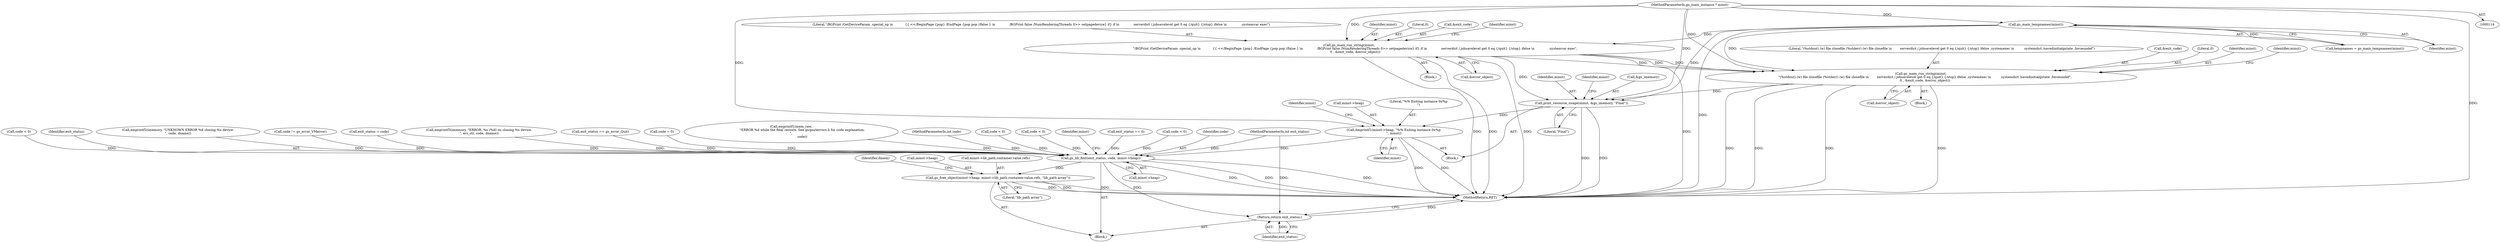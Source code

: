 digraph "0_ghostscript_241d91112771a6104de10b3948c3f350d6690c1d@API" {
"1000144" [label="(Call,gs_main_run_string(minst,\n            \"/BGPrint /GetDeviceParam .special_op \\n            {{ <</BeginPage {pop} /EndPage {pop pop //false } \\n              /BGPrint false /NumRenderingThreads 0>> setpagedevice} if} if \\n              serverdict /.jobsavelevel get 0 eq {/quit} {/stop} ifelse \\n              .systemvar exec\",\n            0 , &exit_code, &error_object))"];
"1000133" [label="(Call,gs_main_tempnames(minst))"];
"1000115" [label="(MethodParameterIn,gs_main_instance * minst)"];
"1000363" [label="(Call,gs_main_run_string(minst,\n        \"(%stdout) (w) file closefile (%stderr) (w) file closefile \\n        serverdict /.jobsavelevel get 0 eq {/quit} {/stop} ifelse .systemexec \\n          systemdict /savedinitialgstate .forceundef\",\n        0 , &exit_code, &error_object))"];
"1000384" [label="(Call,print_resource_usage(minst, &gs_imemory, \"Final\"))"];
"1000389" [label="(Call,dmprintf1(minst->heap, \"%% Exiting instance 0x%p\n\", minst))"];
"1000539" [label="(Call,gs_lib_finit(exit_status, code, minst->heap))"];
"1000545" [label="(Call,gs_free_object(minst->heap, minst->lib_path.container.value.refs, \"lib_path array\"))"];
"1000562" [label="(Return,return exit_status;)"];
"1000561" [label="(Identifier,dmem)"];
"1000365" [label="(Literal,\"(%stdout) (w) file closefile (%stderr) (w) file closefile \\n        serverdict /.jobsavelevel get 0 eq {/quit} {/stop} ifelse .systemexec \\n          systemdict /savedinitialgstate .forceundef\")"];
"1000116" [label="(MethodParameterIn,int exit_status)"];
"1000542" [label="(Call,minst->heap)"];
"1000268" [label="(Call,code < 0)"];
"1000385" [label="(Identifier,minst)"];
"1000558" [label="(Literal,\"lib_path array\")"];
"1000391" [label="(Identifier,minst)"];
"1000117" [label="(MethodParameterIn,int code)"];
"1000563" [label="(Identifier,exit_status)"];
"1000394" [label="(Identifier,minst)"];
"1000539" [label="(Call,gs_lib_finit(exit_status, code, minst->heap))"];
"1000145" [label="(Identifier,minst)"];
"1000179" [label="(Call,code < 0)"];
"1000303" [label="(Call,code < 0)"];
"1000547" [label="(Identifier,minst)"];
"1000545" [label="(Call,gs_free_object(minst->heap, minst->lib_path.container.value.refs, \"lib_path array\"))"];
"1000115" [label="(MethodParameterIn,gs_main_instance * minst)"];
"1000144" [label="(Call,gs_main_run_string(minst,\n            \"/BGPrint /GetDeviceParam .special_op \\n            {{ <</BeginPage {pop} /EndPage {pop pop //false } \\n              /BGPrint false /NumRenderingThreads 0>> setpagedevice} if} if \\n              serverdict /.jobsavelevel get 0 eq {/quit} {/stop} ifelse \\n              .systemvar exec\",\n            0 , &exit_code, &error_object))"];
"1000369" [label="(Call,&error_object)"];
"1000564" [label="(MethodReturn,RET)"];
"1000354" [label="(Call,exit_status == 0)"];
"1000133" [label="(Call,gs_main_tempnames(minst))"];
"1000118" [label="(Block,)"];
"1000363" [label="(Call,gs_main_run_string(minst,\n        \"(%stdout) (w) file closefile (%stderr) (w) file closefile \\n        serverdict /.jobsavelevel get 0 eq {/quit} {/stop} ifelse .systemexec \\n          systemdict /savedinitialgstate .forceundef\",\n        0 , &exit_code, &error_object))"];
"1000427" [label="(Call,code < 0)"];
"1000147" [label="(Literal,0)"];
"1000541" [label="(Identifier,code)"];
"1000388" [label="(Literal,\"Final\")"];
"1000398" [label="(Identifier,minst)"];
"1000150" [label="(Call,&error_object)"];
"1000131" [label="(Call,tempnames = gs_main_tempnames(minst))"];
"1000389" [label="(Call,dmprintf1(minst->heap, \"%% Exiting instance 0x%p\n\", minst))"];
"1000390" [label="(Call,minst->heap)"];
"1000540" [label="(Identifier,exit_status)"];
"1000383" [label="(Block,)"];
"1000367" [label="(Call,&exit_code)"];
"1000562" [label="(Return,return exit_status;)"];
"1000366" [label="(Literal,0)"];
"1000546" [label="(Call,minst->heap)"];
"1000344" [label="(Call,emprintf2(imemory, \"UNKNOWN ERROR %d closing %s device.\n\", code, dname))"];
"1000158" [label="(Block,)"];
"1000228" [label="(Call,code != gs_error_VMerror)"];
"1000360" [label="(Call,exit_status = code)"];
"1000336" [label="(Call,emprintf3(imemory, \"ERROR: %s (%d) on closing %s device.\n\", err_str, code, dname))"];
"1000364" [label="(Identifier,minst)"];
"1000134" [label="(Identifier,minst)"];
"1000384" [label="(Call,print_resource_usage(minst, &gs_imemory, \"Final\"))"];
"1000148" [label="(Call,&exit_code)"];
"1000155" [label="(Identifier,minst)"];
"1000393" [label="(Literal,\"%% Exiting instance 0x%p\n\")"];
"1000357" [label="(Call,exit_status == gs_error_Quit)"];
"1000143" [label="(Block,)"];
"1000160" [label="(Call,code = 0)"];
"1000386" [label="(Call,&gs_imemory)"];
"1000430" [label="(Call,emprintf1(mem_raw,\n                      \"ERROR %d while the final restore. See gs/psi/ierrors.h for code explanation.\n\",\n                      code))"];
"1000146" [label="(Literal,\"/BGPrint /GetDeviceParam .special_op \\n            {{ <</BeginPage {pop} /EndPage {pop pop //false } \\n              /BGPrint false /NumRenderingThreads 0>> setpagedevice} if} if \\n              serverdict /.jobsavelevel get 0 eq {/quit} {/stop} ifelse \\n              .systemvar exec\")"];
"1000373" [label="(Identifier,minst)"];
"1000549" [label="(Call,minst->lib_path.container.value.refs)"];
"1000144" -> "1000143"  [label="AST: "];
"1000144" -> "1000150"  [label="CFG: "];
"1000145" -> "1000144"  [label="AST: "];
"1000146" -> "1000144"  [label="AST: "];
"1000147" -> "1000144"  [label="AST: "];
"1000148" -> "1000144"  [label="AST: "];
"1000150" -> "1000144"  [label="AST: "];
"1000155" -> "1000144"  [label="CFG: "];
"1000144" -> "1000564"  [label="DDG: "];
"1000144" -> "1000564"  [label="DDG: "];
"1000144" -> "1000564"  [label="DDG: "];
"1000144" -> "1000564"  [label="DDG: "];
"1000133" -> "1000144"  [label="DDG: "];
"1000115" -> "1000144"  [label="DDG: "];
"1000144" -> "1000363"  [label="DDG: "];
"1000144" -> "1000363"  [label="DDG: "];
"1000144" -> "1000363"  [label="DDG: "];
"1000144" -> "1000384"  [label="DDG: "];
"1000133" -> "1000131"  [label="AST: "];
"1000133" -> "1000134"  [label="CFG: "];
"1000134" -> "1000133"  [label="AST: "];
"1000131" -> "1000133"  [label="CFG: "];
"1000133" -> "1000564"  [label="DDG: "];
"1000133" -> "1000131"  [label="DDG: "];
"1000115" -> "1000133"  [label="DDG: "];
"1000133" -> "1000363"  [label="DDG: "];
"1000133" -> "1000384"  [label="DDG: "];
"1000115" -> "1000114"  [label="AST: "];
"1000115" -> "1000564"  [label="DDG: "];
"1000115" -> "1000363"  [label="DDG: "];
"1000115" -> "1000384"  [label="DDG: "];
"1000115" -> "1000389"  [label="DDG: "];
"1000363" -> "1000158"  [label="AST: "];
"1000363" -> "1000369"  [label="CFG: "];
"1000364" -> "1000363"  [label="AST: "];
"1000365" -> "1000363"  [label="AST: "];
"1000366" -> "1000363"  [label="AST: "];
"1000367" -> "1000363"  [label="AST: "];
"1000369" -> "1000363"  [label="AST: "];
"1000373" -> "1000363"  [label="CFG: "];
"1000363" -> "1000564"  [label="DDG: "];
"1000363" -> "1000564"  [label="DDG: "];
"1000363" -> "1000564"  [label="DDG: "];
"1000363" -> "1000564"  [label="DDG: "];
"1000363" -> "1000384"  [label="DDG: "];
"1000384" -> "1000383"  [label="AST: "];
"1000384" -> "1000388"  [label="CFG: "];
"1000385" -> "1000384"  [label="AST: "];
"1000386" -> "1000384"  [label="AST: "];
"1000388" -> "1000384"  [label="AST: "];
"1000391" -> "1000384"  [label="CFG: "];
"1000384" -> "1000564"  [label="DDG: "];
"1000384" -> "1000564"  [label="DDG: "];
"1000384" -> "1000389"  [label="DDG: "];
"1000389" -> "1000383"  [label="AST: "];
"1000389" -> "1000394"  [label="CFG: "];
"1000390" -> "1000389"  [label="AST: "];
"1000393" -> "1000389"  [label="AST: "];
"1000394" -> "1000389"  [label="AST: "];
"1000398" -> "1000389"  [label="CFG: "];
"1000389" -> "1000564"  [label="DDG: "];
"1000389" -> "1000564"  [label="DDG: "];
"1000389" -> "1000539"  [label="DDG: "];
"1000539" -> "1000118"  [label="AST: "];
"1000539" -> "1000542"  [label="CFG: "];
"1000540" -> "1000539"  [label="AST: "];
"1000541" -> "1000539"  [label="AST: "];
"1000542" -> "1000539"  [label="AST: "];
"1000547" -> "1000539"  [label="CFG: "];
"1000539" -> "1000564"  [label="DDG: "];
"1000539" -> "1000564"  [label="DDG: "];
"1000539" -> "1000564"  [label="DDG: "];
"1000360" -> "1000539"  [label="DDG: "];
"1000357" -> "1000539"  [label="DDG: "];
"1000354" -> "1000539"  [label="DDG: "];
"1000116" -> "1000539"  [label="DDG: "];
"1000303" -> "1000539"  [label="DDG: "];
"1000268" -> "1000539"  [label="DDG: "];
"1000228" -> "1000539"  [label="DDG: "];
"1000430" -> "1000539"  [label="DDG: "];
"1000336" -> "1000539"  [label="DDG: "];
"1000160" -> "1000539"  [label="DDG: "];
"1000427" -> "1000539"  [label="DDG: "];
"1000344" -> "1000539"  [label="DDG: "];
"1000179" -> "1000539"  [label="DDG: "];
"1000117" -> "1000539"  [label="DDG: "];
"1000539" -> "1000545"  [label="DDG: "];
"1000539" -> "1000562"  [label="DDG: "];
"1000545" -> "1000118"  [label="AST: "];
"1000545" -> "1000558"  [label="CFG: "];
"1000546" -> "1000545"  [label="AST: "];
"1000549" -> "1000545"  [label="AST: "];
"1000558" -> "1000545"  [label="AST: "];
"1000561" -> "1000545"  [label="CFG: "];
"1000545" -> "1000564"  [label="DDG: "];
"1000545" -> "1000564"  [label="DDG: "];
"1000545" -> "1000564"  [label="DDG: "];
"1000562" -> "1000118"  [label="AST: "];
"1000562" -> "1000563"  [label="CFG: "];
"1000563" -> "1000562"  [label="AST: "];
"1000564" -> "1000562"  [label="CFG: "];
"1000562" -> "1000564"  [label="DDG: "];
"1000563" -> "1000562"  [label="DDG: "];
"1000116" -> "1000562"  [label="DDG: "];
}
